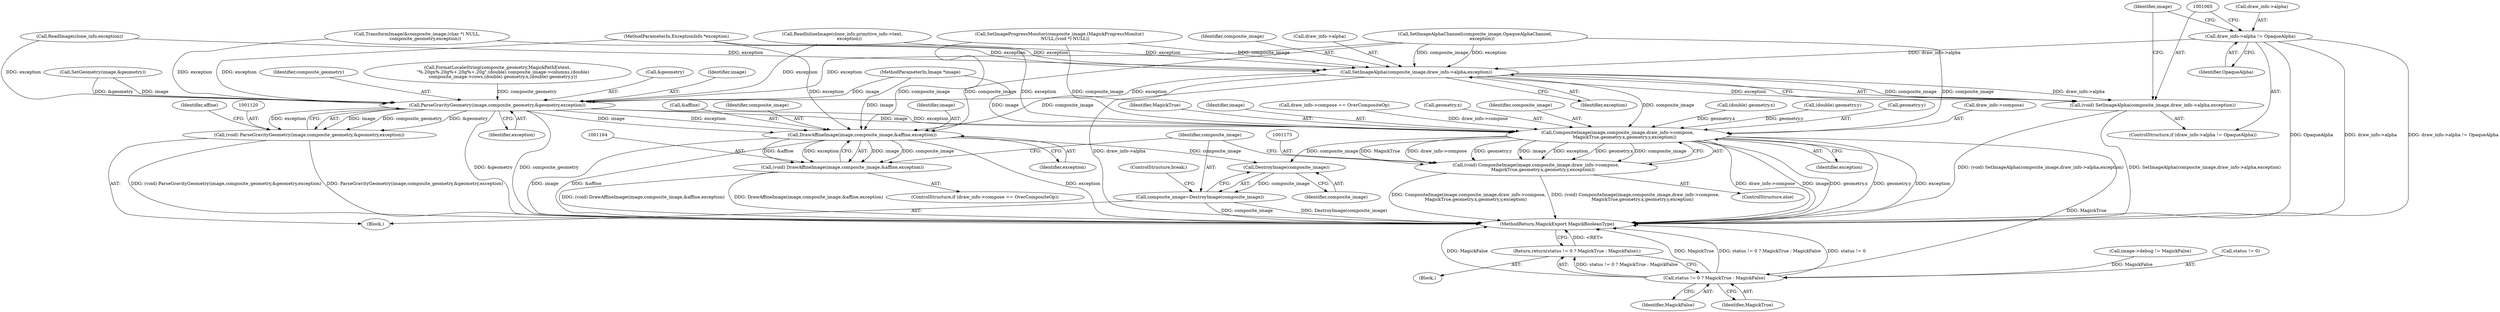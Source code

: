 digraph "0_ImageMagick_726812fa2fa7ce16bcf58f6e115f65427a1c0950_2@pointer" {
"1001059" [label="(Call,draw_info->alpha != OpaqueAlpha)"];
"1001066" [label="(Call,SetImageAlpha(composite_image,draw_info->alpha,exception))"];
"1001064" [label="(Call,(void) SetImageAlpha(composite_image,draw_info->alpha,exception))"];
"1001121" [label="(Call,ParseGravityGeometry(image,composite_geometry,&geometry,exception))"];
"1001119" [label="(Call,(void) ParseGravityGeometry(image,composite_geometry,&geometry,exception))"];
"1001165" [label="(Call,DrawAffineImage(image,composite_image,&affine,exception))"];
"1001163" [label="(Call,(void) DrawAffineImage(image,composite_image,&affine,exception))"];
"1001190" [label="(Call,DestroyImage(composite_image))"];
"1001188" [label="(Call,composite_image=DestroyImage(composite_image))"];
"1001174" [label="(Call,CompositeImage(image,composite_image,draw_info->compose,\n          MagickTrue,geometry.x,geometry.y,exception))"];
"1001172" [label="(Call,(void) CompositeImage(image,composite_image,draw_info->compose,\n          MagickTrue,geometry.x,geometry.y,exception))"];
"1001623" [label="(Call,status != 0 ? MagickTrue : MagickFalse)"];
"1001622" [label="(Return,return(status != 0 ? MagickTrue : MagickFalse);)"];
"1001177" [label="(Call,draw_info->compose)"];
"1000108" [label="(Block,)"];
"1001192" [label="(ControlStructure,break;)"];
"1001180" [label="(Identifier,MagickTrue)"];
"1001622" [label="(Return,return(status != 0 ? MagickTrue : MagickFalse);)"];
"1001175" [label="(Identifier,image)"];
"1001158" [label="(Call,draw_info->compose == OverCompositeOp)"];
"1001165" [label="(Call,DrawAffineImage(image,composite_image,&affine,exception))"];
"1001059" [label="(Call,draw_info->alpha != OpaqueAlpha)"];
"1001095" [label="(Call,FormatLocaleString(composite_geometry,MagickPathExtent,\n        \"%.20gx%.20g%+.20g%+.20g\",(double) composite_image->columns,(double)\n        composite_image->rows,(double) geometry.x,(double) geometry.y))"];
"1001187" [label="(Identifier,exception)"];
"1001124" [label="(Call,&geometry)"];
"1001167" [label="(Identifier,composite_image)"];
"1001071" [label="(Identifier,exception)"];
"1001611" [label="(Call,image->debug != MagickFalse)"];
"1001181" [label="(Call,geometry.x)"];
"1001063" [label="(Identifier,OpaqueAlpha)"];
"1001066" [label="(Call,SetImageAlpha(composite_image,draw_info->alpha,exception))"];
"1001067" [label="(Identifier,composite_image)"];
"1001073" [label="(Identifier,image)"];
"1001128" [label="(Identifier,affine)"];
"1001176" [label="(Identifier,composite_image)"];
"1001163" [label="(Call,(void) DrawAffineImage(image,composite_image,&affine,exception))"];
"1001628" [label="(Identifier,MagickFalse)"];
"1001627" [label="(Identifier,MagickTrue)"];
"1001136" [label="(Call,(double) geometry.x)"];
"1001122" [label="(Identifier,image)"];
"1001145" [label="(Call,(double) geometry.y)"];
"1001170" [label="(Identifier,exception)"];
"1001168" [label="(Call,&affine)"];
"1001624" [label="(Call,status != 0)"];
"1001629" [label="(MethodReturn,MagickExport MagickBooleanType)"];
"1001054" [label="(Call,SetImageAlphaChannel(composite_image,OpaqueAlphaChannel,\n          exception))"];
"1001189" [label="(Identifier,composite_image)"];
"1001623" [label="(Call,status != 0 ? MagickTrue : MagickFalse)"];
"1001060" [label="(Call,draw_info->alpha)"];
"1001190" [label="(Call,DestroyImage(composite_image))"];
"1001171" [label="(ControlStructure,else)"];
"1001119" [label="(Call,(void) ParseGravityGeometry(image,composite_geometry,&geometry,exception))"];
"1001072" [label="(Call,SetGeometry(image,&geometry))"];
"1000912" [label="(Call,ReadInlineImage(clone_info,primitive_info->text,\n          exception))"];
"1001174" [label="(Call,CompositeImage(image,composite_image,draw_info->compose,\n          MagickTrue,geometry.x,geometry.y,exception))"];
"1000107" [label="(MethodParameterIn,ExceptionInfo *exception)"];
"1001121" [label="(Call,ParseGravityGeometry(image,composite_geometry,&geometry,exception))"];
"1000948" [label="(Call,SetImageProgressMonitor(composite_image,(MagickProgressMonitor)\n        NULL,(void *) NULL))"];
"1001058" [label="(ControlStructure,if (draw_info->alpha != OpaqueAlpha))"];
"1001172" [label="(Call,(void) CompositeImage(image,composite_image,draw_info->compose,\n          MagickTrue,geometry.x,geometry.y,exception))"];
"1001068" [label="(Call,draw_info->alpha)"];
"1000881" [label="(Block,)"];
"1001064" [label="(Call,(void) SetImageAlpha(composite_image,draw_info->alpha,exception))"];
"1001123" [label="(Identifier,composite_geometry)"];
"1001126" [label="(Identifier,exception)"];
"1001166" [label="(Identifier,image)"];
"1000104" [label="(MethodParameterIn,Image *image)"];
"1001157" [label="(ControlStructure,if (draw_info->compose == OverCompositeOp))"];
"1001188" [label="(Call,composite_image=DestroyImage(composite_image))"];
"1001184" [label="(Call,geometry.y)"];
"1001191" [label="(Identifier,composite_image)"];
"1001038" [label="(Call,TransformImage(&composite_image,(char *) NULL,\n            composite_geometry,exception))"];
"1000932" [label="(Call,ReadImage(clone_info,exception))"];
"1001059" -> "1001058"  [label="AST: "];
"1001059" -> "1001063"  [label="CFG: "];
"1001060" -> "1001059"  [label="AST: "];
"1001063" -> "1001059"  [label="AST: "];
"1001065" -> "1001059"  [label="CFG: "];
"1001073" -> "1001059"  [label="CFG: "];
"1001059" -> "1001629"  [label="DDG: OpaqueAlpha"];
"1001059" -> "1001629"  [label="DDG: draw_info->alpha"];
"1001059" -> "1001629"  [label="DDG: draw_info->alpha != OpaqueAlpha"];
"1001059" -> "1001066"  [label="DDG: draw_info->alpha"];
"1001066" -> "1001064"  [label="AST: "];
"1001066" -> "1001071"  [label="CFG: "];
"1001067" -> "1001066"  [label="AST: "];
"1001068" -> "1001066"  [label="AST: "];
"1001071" -> "1001066"  [label="AST: "];
"1001064" -> "1001066"  [label="CFG: "];
"1001066" -> "1001629"  [label="DDG: draw_info->alpha"];
"1001066" -> "1001064"  [label="DDG: composite_image"];
"1001066" -> "1001064"  [label="DDG: draw_info->alpha"];
"1001066" -> "1001064"  [label="DDG: exception"];
"1001054" -> "1001066"  [label="DDG: composite_image"];
"1001054" -> "1001066"  [label="DDG: exception"];
"1000948" -> "1001066"  [label="DDG: composite_image"];
"1001038" -> "1001066"  [label="DDG: exception"];
"1000932" -> "1001066"  [label="DDG: exception"];
"1000912" -> "1001066"  [label="DDG: exception"];
"1000107" -> "1001066"  [label="DDG: exception"];
"1001066" -> "1001121"  [label="DDG: exception"];
"1001066" -> "1001165"  [label="DDG: composite_image"];
"1001066" -> "1001174"  [label="DDG: composite_image"];
"1001064" -> "1001058"  [label="AST: "];
"1001065" -> "1001064"  [label="AST: "];
"1001073" -> "1001064"  [label="CFG: "];
"1001064" -> "1001629"  [label="DDG: SetImageAlpha(composite_image,draw_info->alpha,exception)"];
"1001064" -> "1001629"  [label="DDG: (void) SetImageAlpha(composite_image,draw_info->alpha,exception)"];
"1001121" -> "1001119"  [label="AST: "];
"1001121" -> "1001126"  [label="CFG: "];
"1001122" -> "1001121"  [label="AST: "];
"1001123" -> "1001121"  [label="AST: "];
"1001124" -> "1001121"  [label="AST: "];
"1001126" -> "1001121"  [label="AST: "];
"1001119" -> "1001121"  [label="CFG: "];
"1001121" -> "1001629"  [label="DDG: &geometry"];
"1001121" -> "1001629"  [label="DDG: composite_geometry"];
"1001121" -> "1001119"  [label="DDG: image"];
"1001121" -> "1001119"  [label="DDG: composite_geometry"];
"1001121" -> "1001119"  [label="DDG: &geometry"];
"1001121" -> "1001119"  [label="DDG: exception"];
"1001072" -> "1001121"  [label="DDG: image"];
"1001072" -> "1001121"  [label="DDG: &geometry"];
"1000104" -> "1001121"  [label="DDG: image"];
"1001095" -> "1001121"  [label="DDG: composite_geometry"];
"1001038" -> "1001121"  [label="DDG: exception"];
"1001054" -> "1001121"  [label="DDG: exception"];
"1000932" -> "1001121"  [label="DDG: exception"];
"1000912" -> "1001121"  [label="DDG: exception"];
"1000107" -> "1001121"  [label="DDG: exception"];
"1001121" -> "1001165"  [label="DDG: image"];
"1001121" -> "1001165"  [label="DDG: exception"];
"1001121" -> "1001174"  [label="DDG: image"];
"1001121" -> "1001174"  [label="DDG: exception"];
"1001119" -> "1000881"  [label="AST: "];
"1001120" -> "1001119"  [label="AST: "];
"1001128" -> "1001119"  [label="CFG: "];
"1001119" -> "1001629"  [label="DDG: ParseGravityGeometry(image,composite_geometry,&geometry,exception)"];
"1001119" -> "1001629"  [label="DDG: (void) ParseGravityGeometry(image,composite_geometry,&geometry,exception)"];
"1001165" -> "1001163"  [label="AST: "];
"1001165" -> "1001170"  [label="CFG: "];
"1001166" -> "1001165"  [label="AST: "];
"1001167" -> "1001165"  [label="AST: "];
"1001168" -> "1001165"  [label="AST: "];
"1001170" -> "1001165"  [label="AST: "];
"1001163" -> "1001165"  [label="CFG: "];
"1001165" -> "1001629"  [label="DDG: exception"];
"1001165" -> "1001629"  [label="DDG: image"];
"1001165" -> "1001629"  [label="DDG: &affine"];
"1001165" -> "1001163"  [label="DDG: image"];
"1001165" -> "1001163"  [label="DDG: composite_image"];
"1001165" -> "1001163"  [label="DDG: &affine"];
"1001165" -> "1001163"  [label="DDG: exception"];
"1000104" -> "1001165"  [label="DDG: image"];
"1001054" -> "1001165"  [label="DDG: composite_image"];
"1000948" -> "1001165"  [label="DDG: composite_image"];
"1000107" -> "1001165"  [label="DDG: exception"];
"1001165" -> "1001190"  [label="DDG: composite_image"];
"1001163" -> "1001157"  [label="AST: "];
"1001164" -> "1001163"  [label="AST: "];
"1001189" -> "1001163"  [label="CFG: "];
"1001163" -> "1001629"  [label="DDG: (void) DrawAffineImage(image,composite_image,&affine,exception)"];
"1001163" -> "1001629"  [label="DDG: DrawAffineImage(image,composite_image,&affine,exception)"];
"1001190" -> "1001188"  [label="AST: "];
"1001190" -> "1001191"  [label="CFG: "];
"1001191" -> "1001190"  [label="AST: "];
"1001188" -> "1001190"  [label="CFG: "];
"1001190" -> "1001188"  [label="DDG: composite_image"];
"1001174" -> "1001190"  [label="DDG: composite_image"];
"1001188" -> "1000881"  [label="AST: "];
"1001189" -> "1001188"  [label="AST: "];
"1001192" -> "1001188"  [label="CFG: "];
"1001188" -> "1001629"  [label="DDG: composite_image"];
"1001188" -> "1001629"  [label="DDG: DestroyImage(composite_image)"];
"1001174" -> "1001172"  [label="AST: "];
"1001174" -> "1001187"  [label="CFG: "];
"1001175" -> "1001174"  [label="AST: "];
"1001176" -> "1001174"  [label="AST: "];
"1001177" -> "1001174"  [label="AST: "];
"1001180" -> "1001174"  [label="AST: "];
"1001181" -> "1001174"  [label="AST: "];
"1001184" -> "1001174"  [label="AST: "];
"1001187" -> "1001174"  [label="AST: "];
"1001172" -> "1001174"  [label="CFG: "];
"1001174" -> "1001629"  [label="DDG: draw_info->compose"];
"1001174" -> "1001629"  [label="DDG: image"];
"1001174" -> "1001629"  [label="DDG: geometry.x"];
"1001174" -> "1001629"  [label="DDG: geometry.y"];
"1001174" -> "1001629"  [label="DDG: exception"];
"1001174" -> "1001172"  [label="DDG: MagickTrue"];
"1001174" -> "1001172"  [label="DDG: draw_info->compose"];
"1001174" -> "1001172"  [label="DDG: geometry.y"];
"1001174" -> "1001172"  [label="DDG: image"];
"1001174" -> "1001172"  [label="DDG: exception"];
"1001174" -> "1001172"  [label="DDG: geometry.x"];
"1001174" -> "1001172"  [label="DDG: composite_image"];
"1000104" -> "1001174"  [label="DDG: image"];
"1001054" -> "1001174"  [label="DDG: composite_image"];
"1000948" -> "1001174"  [label="DDG: composite_image"];
"1001158" -> "1001174"  [label="DDG: draw_info->compose"];
"1001136" -> "1001174"  [label="DDG: geometry.x"];
"1001145" -> "1001174"  [label="DDG: geometry.y"];
"1000107" -> "1001174"  [label="DDG: exception"];
"1001174" -> "1001623"  [label="DDG: MagickTrue"];
"1001172" -> "1001171"  [label="AST: "];
"1001173" -> "1001172"  [label="AST: "];
"1001189" -> "1001172"  [label="CFG: "];
"1001172" -> "1001629"  [label="DDG: (void) CompositeImage(image,composite_image,draw_info->compose,\n          MagickTrue,geometry.x,geometry.y,exception)"];
"1001172" -> "1001629"  [label="DDG: CompositeImage(image,composite_image,draw_info->compose,\n          MagickTrue,geometry.x,geometry.y,exception)"];
"1001623" -> "1001622"  [label="AST: "];
"1001623" -> "1001627"  [label="CFG: "];
"1001623" -> "1001628"  [label="CFG: "];
"1001624" -> "1001623"  [label="AST: "];
"1001627" -> "1001623"  [label="AST: "];
"1001628" -> "1001623"  [label="AST: "];
"1001622" -> "1001623"  [label="CFG: "];
"1001623" -> "1001629"  [label="DDG: status != 0 ? MagickTrue : MagickFalse"];
"1001623" -> "1001629"  [label="DDG: status != 0"];
"1001623" -> "1001629"  [label="DDG: MagickTrue"];
"1001623" -> "1001629"  [label="DDG: MagickFalse"];
"1001623" -> "1001622"  [label="DDG: status != 0 ? MagickTrue : MagickFalse"];
"1001611" -> "1001623"  [label="DDG: MagickFalse"];
"1001622" -> "1000108"  [label="AST: "];
"1001629" -> "1001622"  [label="CFG: "];
"1001622" -> "1001629"  [label="DDG: <RET>"];
}
